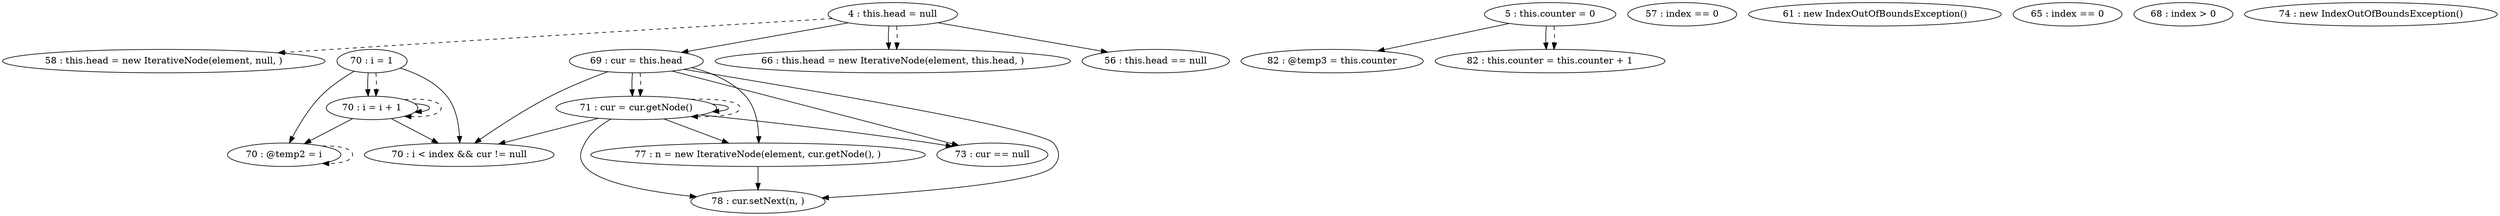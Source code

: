 digraph G {
"4 : this.head = null"
"4 : this.head = null" -> "69 : cur = this.head"
"4 : this.head = null" -> "66 : this.head = new IterativeNode(element, this.head, )"
"4 : this.head = null" -> "56 : this.head == null"
"4 : this.head = null" -> "58 : this.head = new IterativeNode(element, null, )" [style=dashed]
"4 : this.head = null" -> "66 : this.head = new IterativeNode(element, this.head, )" [style=dashed]
"5 : this.counter = 0"
"5 : this.counter = 0" -> "82 : @temp3 = this.counter"
"5 : this.counter = 0" -> "82 : this.counter = this.counter + 1"
"5 : this.counter = 0" -> "82 : this.counter = this.counter + 1" [style=dashed]
"56 : this.head == null"
"57 : index == 0"
"58 : this.head = new IterativeNode(element, null, )"
"61 : new IndexOutOfBoundsException()"
"65 : index == 0"
"66 : this.head = new IterativeNode(element, this.head, )"
"68 : index > 0"
"69 : cur = this.head"
"69 : cur = this.head" -> "70 : i < index && cur != null"
"69 : cur = this.head" -> "77 : n = new IterativeNode(element, cur.getNode(), )"
"69 : cur = this.head" -> "71 : cur = cur.getNode()"
"69 : cur = this.head" -> "78 : cur.setNext(n, )"
"69 : cur = this.head" -> "73 : cur == null"
"69 : cur = this.head" -> "71 : cur = cur.getNode()" [style=dashed]
"70 : i = 1"
"70 : i = 1" -> "70 : i < index && cur != null"
"70 : i = 1" -> "70 : @temp2 = i"
"70 : i = 1" -> "70 : i = i + 1"
"70 : i = 1" -> "70 : i = i + 1" [style=dashed]
"70 : i < index && cur != null"
"71 : cur = cur.getNode()"
"71 : cur = cur.getNode()" -> "70 : i < index && cur != null"
"71 : cur = cur.getNode()" -> "77 : n = new IterativeNode(element, cur.getNode(), )"
"71 : cur = cur.getNode()" -> "71 : cur = cur.getNode()"
"71 : cur = cur.getNode()" -> "78 : cur.setNext(n, )"
"71 : cur = cur.getNode()" -> "73 : cur == null"
"71 : cur = cur.getNode()" -> "71 : cur = cur.getNode()" [style=dashed]
"70 : @temp2 = i"
"70 : @temp2 = i" -> "70 : @temp2 = i" [style=dashed]
"70 : i = i + 1"
"70 : i = i + 1" -> "70 : i < index && cur != null"
"70 : i = i + 1" -> "70 : @temp2 = i"
"70 : i = i + 1" -> "70 : i = i + 1"
"70 : i = i + 1" -> "70 : i = i + 1" [style=dashed]
"73 : cur == null"
"74 : new IndexOutOfBoundsException()"
"77 : n = new IterativeNode(element, cur.getNode(), )"
"77 : n = new IterativeNode(element, cur.getNode(), )" -> "78 : cur.setNext(n, )"
"78 : cur.setNext(n, )"
"82 : @temp3 = this.counter"
"82 : this.counter = this.counter + 1"
}
